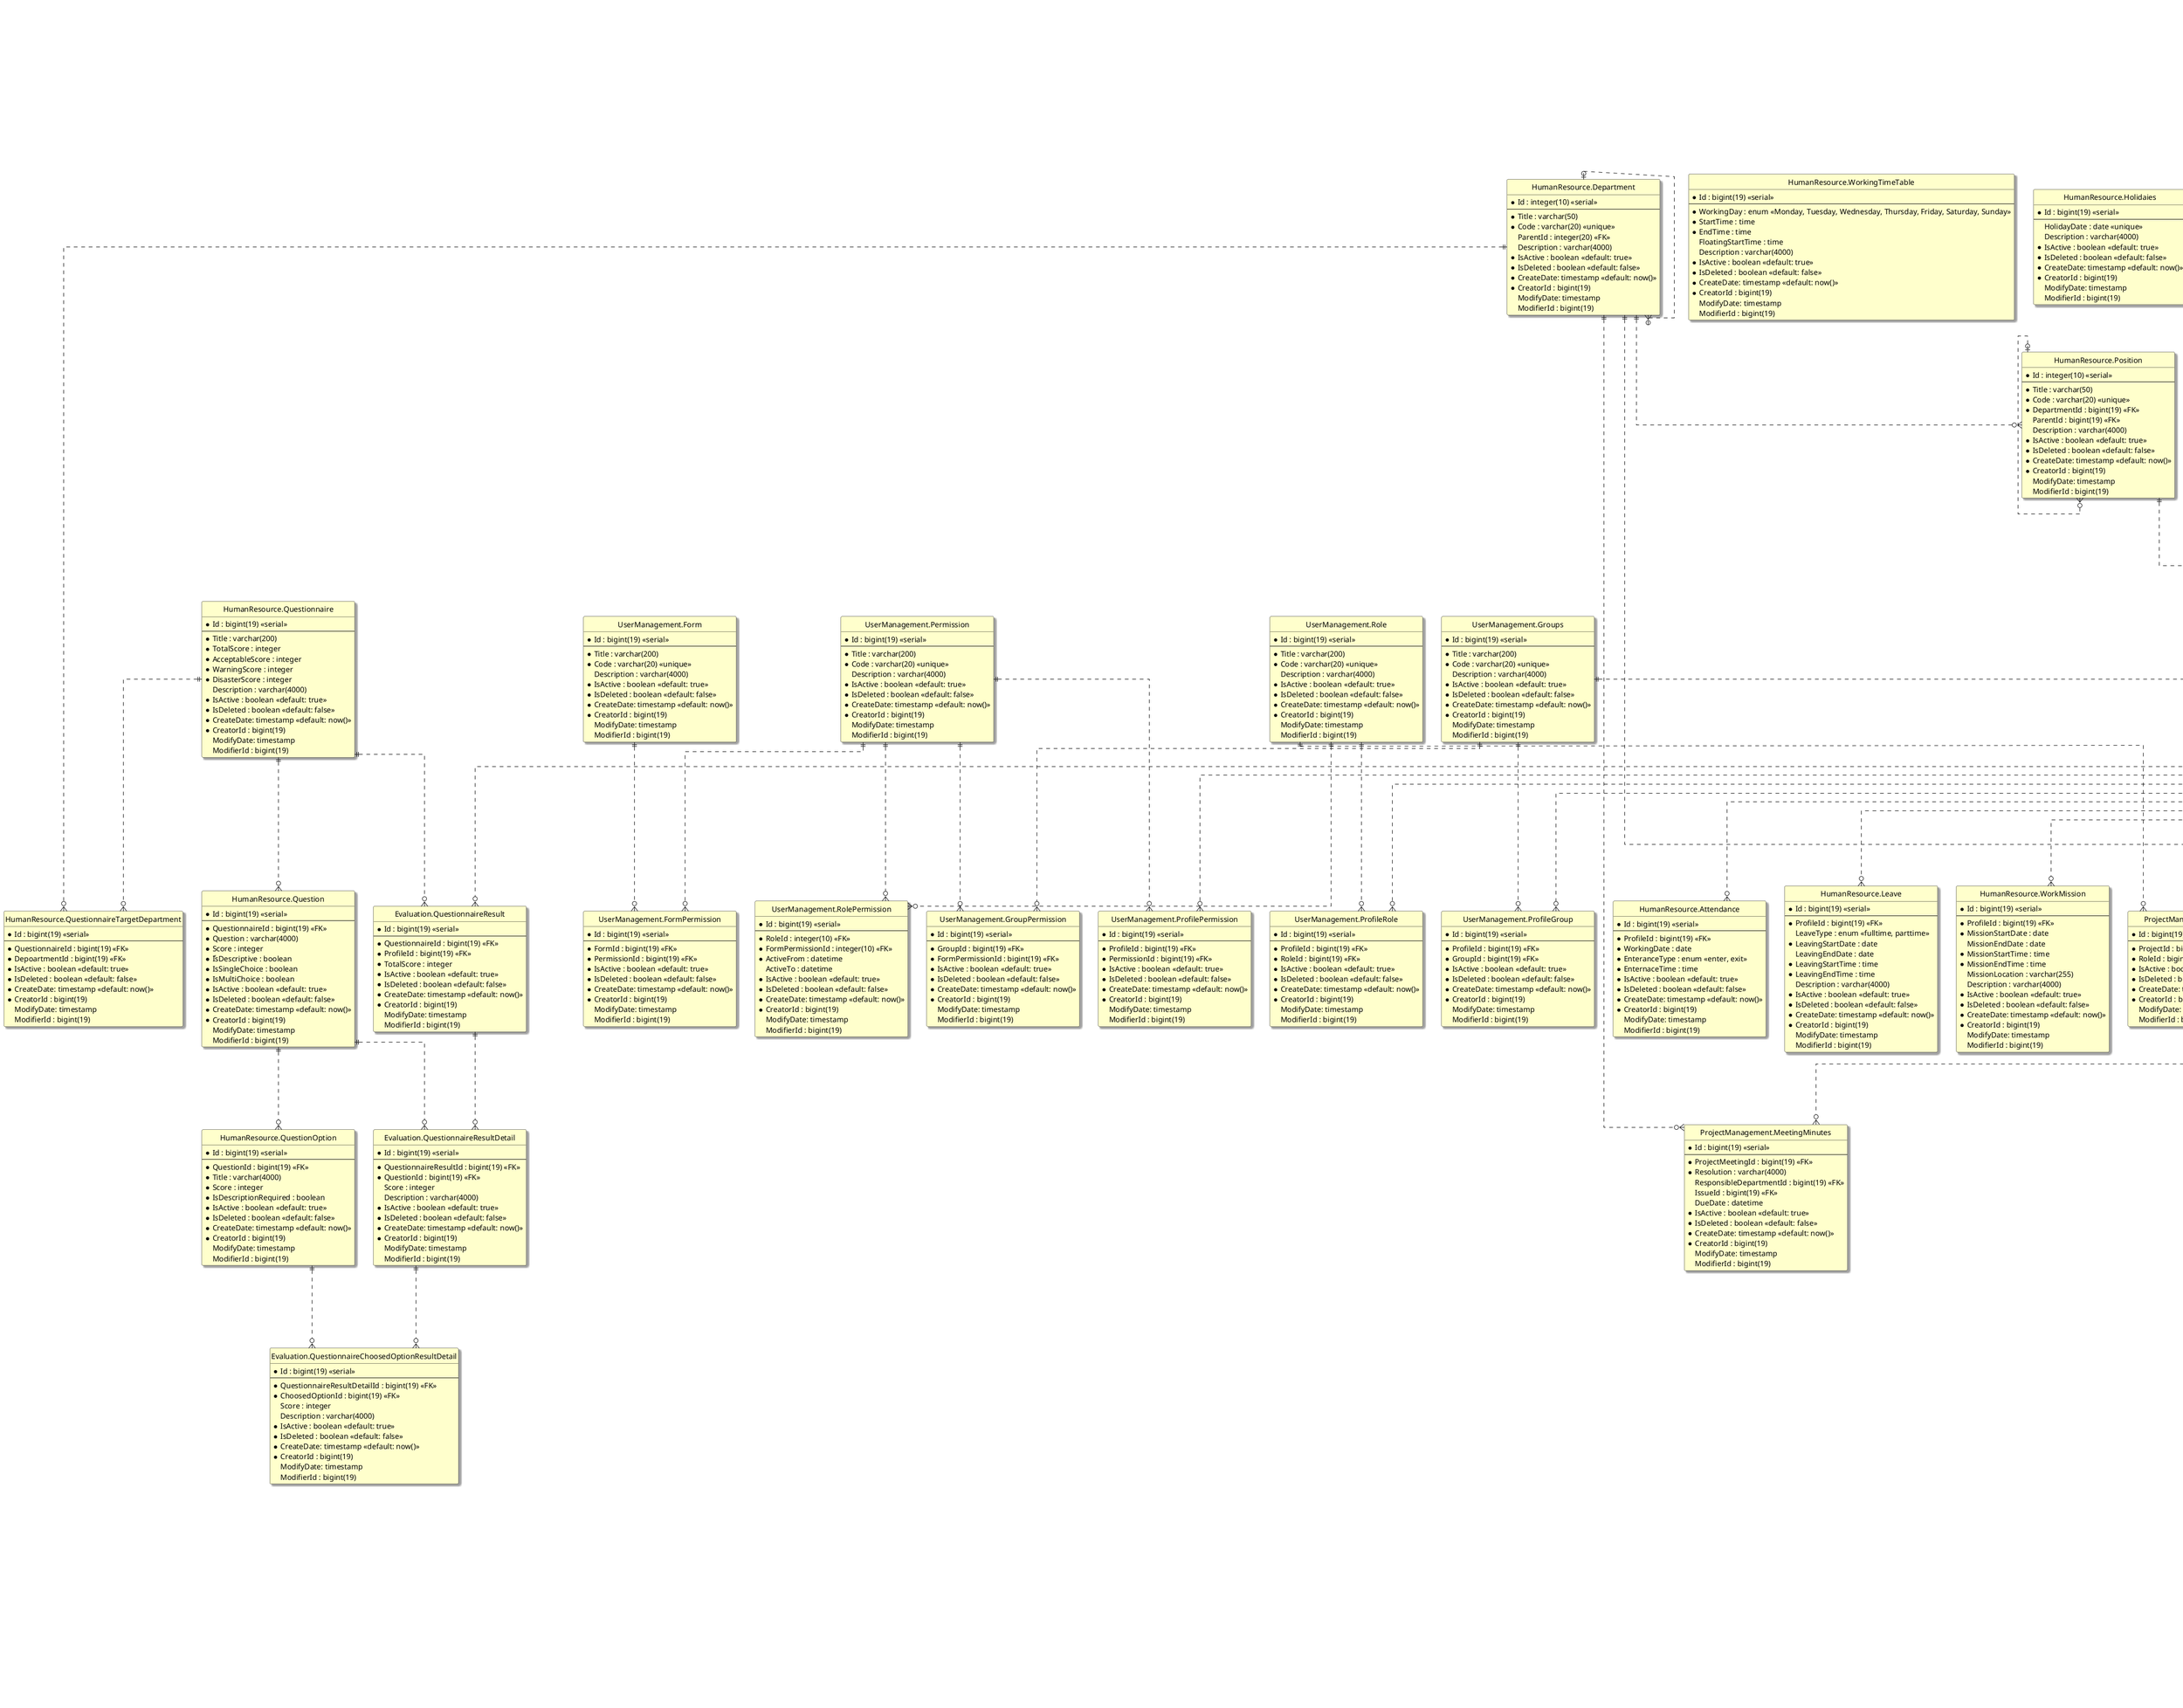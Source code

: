 @startuml
hide circle
skinparam classBackgroundColor #Business
skinparam linetype ortho
skinparam Shadowing True
skinparam TitleFontSize 72pt

title Horizon Research Project (HRP) \n Entity Relationship Diagram \n Version 25.6.4

entity "Basic.EducationLevel" as educationLevel {
  *Id : bigint(19) <<serial>>
  --
  *Title : varchar(200)
  *Code : varchar(20) <<unique>>
  Description : varchar(4000)
  *IsActive : boolean <<default: true>>
  *IsDeleted : boolean <<default: false>>
  *CreateDate: timestamp <<default: now()>>
  *CreatorId : bigint(19)
  ModifyDate: timestamp
  ModifierId : bigint(19)
}

entity "Basic.Priority" as priority {
  *Id : bigint(19) <<serial>>
  --
  *Title : varchar(200)
  *Code : varchar(20) <<unique>>
  *Ordering : integer
  *Color : varchar(7)
  Description : varchar(4000)
  *IsActive : boolean <<default: true>>
  *IsDeleted : boolean <<default: false>>
  *CreateDate: timestamp <<default: now()>>
  *CreatorId : bigint(19)
  ModifyDate: timestamp
  ModifierId : bigint(19)
}

entity "Basic.IssueType" as issueType {
  *Id : bigint(19) <<serial>>
  --
  *Title : varchar(200)
  *Code : varchar(20) <<unique>>
  *IconAddress : varchar(1000)
  *Color : varchar(7)
  Description : varchar(4000)
  *IsActive : boolean <<default: true>>
  *IsDeleted : boolean <<default: false>>
  *CreateDate: timestamp <<default: now()>>
  *CreatorId : bigint(19)
  ModifyDate: timestamp
  ModifierId : bigint(19)
}

entity "Basic.Status" as status {
  *Id : bigint(19) <<serial>>
  --
  *Title : varchar(200)
  *Code : varchar(20) <<unique>>
  Description : varchar(4000)
  *Color : varchar(7)
  *IsToDo : boolean
  *IsInProgress : boolean
  *IsDone : boolean
  *IsActive : boolean <<default: true>>
  *IsDeleted : boolean <<default: false>>
  *CreateDate: timestamp <<default: now()>>
  *CreatorId : bigint(19)
  ModifyDate: timestamp
  ModifierId : bigint(19)
}

entity "Basic.Resolvation" as resolvation {
  *Id : bigint(19) <<serial>>
  --
  *Title : varchar(200)
  *Code : varchar(20) <<unique>>
  Description : varchar(4000)
  *Color : varchar(7)
  *IsResolved : boolean
  *IsActive : boolean <<default: true>>
  *IsDeleted : boolean <<default: false>>
  *CreateDate: timestamp <<default: now()>>
  *CreatorId : bigint(19)
  ModifyDate: timestamp
  ModifierId : bigint(19)
}

entity "Basic.MeetingType" as meetingType {
  *Id : bigint(19) <<serial>>
  --
  *Title : varchar(200)
  *Code : varchar(20) <<unique>>
  Description : varchar(4000)
  *IsActive : boolean <<default: true>>
  *IsDeleted : boolean <<default: false>>
  *CreateDate: timestamp <<default: now()>>
  *CreatorId : bigint(19)
  ModifyDate: timestamp
  ModifierId : bigint(19)
}

entity "Basic.DocumentType" as documentType {
  *Id : bigint(19) <<serial>>
  --
  *Title : varchar(200)
  *Code : varchar(20) <<unique>>
  Description : varchar(4000)
  *IsActive : boolean <<default: true>>
  *IsDeleted : boolean <<default: false>>
  *CreateDate: timestamp <<default: now()>>
  *CreatorId : bigint(19)
  ModifyDate: timestamp
  ModifierId : bigint(19)
}

entity "Basic.FileExtension" as fileExtension {
  *Id : bigint(19) <<serial>>
  --
  *Title : varchar(200)
  *Code : varchar(20) <<unique>>
  Description : varchar(4000)
  *IsActive : boolean <<default: true>>
  *IsDeleted : boolean <<default: false>>
  *CreateDate: timestamp <<default: now()>>
  *CreatorId : bigint(19)
  ModifyDate: timestamp
  ModifierId : bigint(19)
}

entity "Basic.ContractType" as contractType {
  *Id : bigint(19) <<serial>>
  --
  *Title : varchar(200)
  *Code : varchar(20) <<unique>>
  Description : varchar(4000)
  *IsActive : boolean <<default: true>>
  *IsDeleted : boolean <<default: false>>
  *CreateDate: timestamp <<default: now()>>
  *CreatorId : bigint(19)
  ModifyDate: timestamp
  ModifierId : bigint(19)
}

entity "Basic.TimeUnit" as timeUnit {
  *Id : bigint(19) <<serial>>
  --
  *Title : varchar(200)
  *Code : varchar(20) <<unique>>
  BasedOnMillisecond : bigint(19)
  Description : varchar(4000)
  *IsActive : boolean <<default: true>>
  *IsDeleted : boolean <<default: false>>
  *CreateDate: timestamp <<default: now()>>
  *CreatorId : bigint(19)
  ModifyDate: timestamp
  ModifierId : bigint(19)
}

entity "Basic.Currency" as currency {
  *Id : bigint(19) <<serial>>
  --
  *Title : varchar(200)
  *Code : varchar(20) <<unique>>
  *Symbol : varchar(20) <<unique>>
  Description : varchar(4000)
  *IsActive : boolean <<default: true>>
  *IsDeleted : boolean <<default: false>>
  *CreateDate: timestamp <<default: now()>>
  *CreatorId : bigint(19)
  ModifyDate: timestamp
  ModifierId : bigint(19)
}

entity "UserManagement.Role" as role {
  *Id : bigint(19) <<serial>>
  --
  *Title : varchar(200)
  *Code : varchar(20) <<unique>>
  Description : varchar(4000)
  *IsActive : boolean <<default: true>>
  *IsDeleted : boolean <<default: false>>
  *CreateDate: timestamp <<default: now()>>
  *CreatorId : bigint(19)
  ModifyDate: timestamp
  ModifierId : bigint(19)
}

entity "UserManagement.Groups" as groups {
  *Id : bigint(19) <<serial>>
  --
  *Title : varchar(200)
  *Code : varchar(20) <<unique>>
  Description : varchar(4000)
  *IsActive : boolean <<default: true>>
  *IsDeleted : boolean <<default: false>>
  *CreateDate: timestamp <<default: now()>>
  *CreatorId : bigint(19)
  ModifyDate: timestamp
  ModifierId : bigint(19)
}

entity "UserManagement.Permission" as permission {
  *Id : bigint(19) <<serial>>
  --
  *Title : varchar(200)
  *Code : varchar(20) <<unique>>
  Description : varchar(4000)
  *IsActive : boolean <<default: true>>
  *IsDeleted : boolean <<default: false>>
  *CreateDate: timestamp <<default: now()>>
  *CreatorId : bigint(19)
  ModifyDate: timestamp
  ModifierId : bigint(19)
}

entity "UserManagement.Form" as form {
  *Id : bigint(19) <<serial>>
  --
  *Title : varchar(200)
  *Code : varchar(20) <<unique>>
  Description : varchar(4000)
  *IsActive : boolean <<default: true>>
  *IsDeleted : boolean <<default: false>>
  *CreateDate: timestamp <<default: now()>>
  *CreatorId : bigint(19)
  ModifyDate: timestamp
  ModifierId : bigint(19)
}

entity "UserManagement.FormPermission" as formPermission {
  *Id : bigint(19) <<serial>>
  --
  *FormId : bigint(19) <<FK>>
  *PermissionId : bigint(19) <<FK>>
  *IsActive : boolean <<default: true>>
  *IsDeleted : boolean <<default: false>>
  *CreateDate: timestamp <<default: now()>>
  *CreatorId : bigint(19)
  ModifyDate: timestamp
  ModifierId : bigint(19)
}

entity "UserManagement.RolePermission" as rolePermission {
  *Id : bigint(19) <<serial>>
  --
  *RoleId : integer(10) <<FK>>
  *FormPermissionId : integer(10) <<FK>>
  *ActiveFrom : datetime
  ActiveTo : datetime
  *IsActive : boolean <<default: true>>
  *IsDeleted : boolean <<default: false>>
  *CreateDate: timestamp <<default: now()>>
  *CreatorId : bigint(19)
  ModifyDate: timestamp
  ModifierId : bigint(19)
}

entity "UserManagement.GroupPermission" as groupPermission {
  *Id : bigint(19) <<serial>>
  --
  *GroupId : bigint(19) <<FK>>
  *FormPermissionId : bigint(19) <<FK>>
  *IsActive : boolean <<default: true>>
  *IsDeleted : boolean <<default: false>>
  *CreateDate: timestamp <<default: now()>>
  *CreatorId : bigint(19)
  ModifyDate: timestamp
  ModifierId : bigint(19)
}

entity "UserManagement.ProfilePermission" as profilePermission {
  *Id : bigint(19) <<serial>>
  --
  *ProfileId : bigint(19) <<FK>>
  *PermissionId : bigint(19) <<FK>>
  *IsActive : boolean <<default: true>>
  *IsDeleted : boolean <<default: false>>
  *CreateDate: timestamp <<default: now()>>
  *CreatorId : bigint(19)
  ModifyDate: timestamp
  ModifierId : bigint(19)
}

entity "UserManagement.Profile" as profile {
  *Id : bigint(19) <<serial>>
  --
  *FirstName : varchar(200)
  *LastName : varchar(200)
  *Gender : enum <<male, female>>
  *StaffNumber : varchar(20) <<unique>>
  *ActiveFrom : timestamp
  ActiveTo : timestamp
  PositionId : bigint(19) <<FK>>
  Avatar : text
  Birthday : date
  PhoneNumber : varchar(20)
  MobileNumber : varchar(20)
  EmailAddress : varchar(200)
  Address : varchar(1000)
  PostalCode : varchar(20)
  LastLogInDate : timestamp
  LogInCount : integer(10) <<default: 0>>
  WrongLogInCount : integer(10) <<default: 0>>
  *Username : varchar(200) <<unique>>
  *Pass : varchar(255)
  PassSalt : varchar(50)
  *IsActive : boolean <<default: true>>
  *IsDeleted : boolean <<default: false>>
  *CreateDate: timestamp <<default: now()>>
  *CreatorId : bigint(19)
  ModifyDate: timestamp
  ModifierId : bigint(19)
}

entity "UserManagement.ProfileRole" as profileRole {
  *Id : bigint(19) <<serial>>
  --
  *ProfileId : bigint(19) <<FK>>
  *RoleId : bigint(19) <<FK>>
  *IsActive : boolean <<default: true>>
  *IsDeleted : boolean <<default: false>>
  *CreateDate: timestamp <<default: now()>>
  *CreatorId : bigint(19)
  ModifyDate: timestamp
  ModifierId : bigint(19)
}

entity "UserManagement.ProfileGroup" as profileGroup {
  *Id : bigint(19) <<serial>>
  --
  *ProfileId : bigint(19) <<FK>>
  *GroupId : bigint(19) <<FK>>
  *IsActive : boolean <<default: true>>
  *IsDeleted : boolean <<default: false>>
  *CreateDate: timestamp <<default: now()>>
  *CreatorId : bigint(19)
  ModifyDate: timestamp
  ModifierId : bigint(19)
}

entity "HumanResource.Department" as department {
  *Id : integer(10) <<serial>>
  --
  *Title : varchar(50)
  *Code : varchar(20) <<unique>>
  ParentId : integer(20) <<FK>>
  Description : varchar(4000)
  *IsActive : boolean <<default: true>>
  *IsDeleted : boolean <<default: false>>
  *CreateDate: timestamp <<default: now()>>
  *CreatorId : bigint(19)
  ModifyDate: timestamp
  ModifierId : bigint(19)
}

entity "HumanResource.Position" as position {
  *Id : integer(10) <<serial>>
  --
  *Title : varchar(50)
  *Code : varchar(20) <<unique>>
  *DepartmentId : bigint(19) <<FK>>
  ParentId : bigint(19) <<FK>>
  Description : varchar(4000)
  *IsActive : boolean <<default: true>>
  *IsDeleted : boolean <<default: false>>
  *CreateDate: timestamp <<default: now()>>
  *CreatorId : bigint(19)
  ModifyDate: timestamp
  ModifierId : bigint(19)
}

entity "HumanResource.ProfileEducation" as profileEducation {
  *Id : bigint(19) <<serial>>
  --
  *ProfileId : bigint(19) <<FK>>
  *EducatioLevelId : bigint(19) <<FK>>
  DocumentId : bigint(19) <<FK>>
  *Title : varchar(255)
  CollegeName : varchar(255)
  StartDate : date
  EndDate : date
  Description : varchar(4000)
  *IsActive : boolean <<default: true>>
  *IsDeleted : boolean <<default: false>>
  *CreateDate: timestamp <<default: now()>>
  *CreatorId : bigint(19)
  ModifyDate: timestamp
  ModifierId : bigint(19)
}

entity "HumanResource.ProfileJobExperience" as profileJobExperience {
  *Id : bigint(19) <<serial>>
  --
  *ProfileId : bigint(19) <<FK>>
  *JobTitle : varchar(200)
  *CompanyName : varchar(200)
  StartDate : date
  EndDate : date
  Description : varchar(4000)
  *IsActive : boolean <<default: true>>
  *IsDeleted : boolean <<default: false>>
  *CreateDate: timestamp <<default: now()>>
  *CreatorId : bigint(19)
  ModifyDate: timestamp
  ModifierId : bigint(19)
}

entity "HumanResource.ProfileCertificate" as profileCertificate {
  *Id : bigint(19) <<serial>>
  --
  *ProfileId : bigint(19) <<FK>>
  *Title : varchar(200)
  *InstituteName : varchar(200)
  StartDate : date
  EndDate : date
  HasCertificate : boolean
  Description : varchar(4000)
  *IsActive : boolean <<default: true>>
  *IsDeleted : boolean <<default: false>>
  *CreateDate: timestamp <<default: now()>>
  *CreatorId : bigint(19)
  ModifyDate: timestamp
  ModifierId : bigint(19)
}

entity "HumanResource.WorkingTimeTable" as workingTimeTable { 
  *Id : bigint(19) <<serial>>
  --
  *WorkingDay : enum <<Monday, Tuesday, Wednesday, Thursday, Friday, Saturday, Sunday>>
  *StartTime : time
  *EndTime : time
  FloatingStartTime : time
  Description : varchar(4000)
  *IsActive : boolean <<default: true>>
  *IsDeleted : boolean <<default: false>>
  *CreateDate: timestamp <<default: now()>>
  *CreatorId : bigint(19)
  ModifyDate: timestamp
  ModifierId : bigint(19)
}

entity "HumanResource.Holidaies" as holidaies {
  *Id : bigint(19) <<serial>>
  --
  HolidayDate : date <<unique>> 
  Description : varchar(4000)
  *IsActive : boolean <<default: true>>
  *IsDeleted : boolean <<default: false>>
  *CreateDate: timestamp <<default: now()>>
  *CreatorId : bigint(19)
  ModifyDate: timestamp
  ModifierId : bigint(19)
}

entity "HumanResource.Attendance" as attendance {
  *Id : bigint(19) <<serial>>
  --
  *ProfileId : bigint(19) <<FK>>
  *WorkingDate : date
  *EnteranceType : enum <<enter, exit>>
  *EnternaceTime : time
  *IsActive : boolean <<default: true>>
  *IsDeleted : boolean <<default: false>>
  *CreateDate: timestamp <<default: now()>>
  *CreatorId : bigint(19)
  ModifyDate: timestamp
  ModifierId : bigint(19)
}

entity "HumanResource.Leave" as leave {
  *Id : bigint(19) <<serial>>
  --
  *ProfileId : bigint(19) <<FK>>
  LeaveType : enum <<fulltime, parttime>>
  *LeavingStartDate : date
  LeavingEndDate : date
  *LeavingStartTime : time
  *LeavingEndTime : time
  Description : varchar(4000)
  *IsActive : boolean <<default: true>>
  *IsDeleted : boolean <<default: false>>
  *CreateDate: timestamp <<default: now()>>
  *CreatorId : bigint(19)
  ModifyDate: timestamp
  ModifierId : bigint(19)
}

entity "HumanResource.WorkMission" as workMission {
  *Id : bigint(19) <<serial>>
  --
  *ProfileId : bigint(19) <<FK>>
  *MissionStartDate : date
  MissionEndDate : date
  *MissionStartTime : time
  *MissionEndTime : time
  MissionLocation : varchar(255)
  Description : varchar(4000)
  *IsActive : boolean <<default: true>>
  *IsDeleted : boolean <<default: false>>
  *CreateDate: timestamp <<default: now()>>
  *CreatorId : bigint(19)
  ModifyDate: timestamp
  ModifierId : bigint(19)
}

entity "HumanResource.Questionnaire" as questionnaire {
  *Id : bigint(19) <<serial>>
  --
  *Title : varchar(200)
  *TotalScore : integer
  *AcceptableScore : integer
  *WarningScore : integer
  *DisasterScore : integer
  Description : varchar(4000)
  *IsActive : boolean <<default: true>>
  *IsDeleted : boolean <<default: false>>
  *CreateDate: timestamp <<default: now()>>
  *CreatorId : bigint(19)
  ModifyDate: timestamp
  ModifierId : bigint(19)
}

entity "HumanResource.QuestionnaireTargetDepartment" as questionnaireTargetDepartment {
  *Id : bigint(19) <<serial>>
  --
  *QuestionnaireId : bigint(19) <<FK>>
  *DepoartmentId : bigint(19) <<FK>>
  *IsActive : boolean <<default: true>>
  *IsDeleted : boolean <<default: false>>
  *CreateDate: timestamp <<default: now()>>
  *CreatorId : bigint(19)
  ModifyDate: timestamp
  ModifierId : bigint(19)
}

entity "HumanResource.Question" as question {
  *Id : bigint(19) <<serial>>
  --
  *QuestionnaireId : bigint(19) <<FK>>
  *Question : varchar(4000)
  *Score : integer
  *ّIsDescriptive : boolean
  *IsSingleChoice : boolean
  *IsMultiChoice : boolean
  *IsActive : boolean <<default: true>>
  *IsDeleted : boolean <<default: false>>
  *CreateDate: timestamp <<default: now()>>
  *CreatorId : bigint(19)
  ModifyDate: timestamp
  ModifierId : bigint(19)
}

entity "HumanResource.QuestionOption" as questionOption {
  *Id : bigint(19) <<serial>>
  --
  *QuestionId : bigint(19) <<FK>>
  *Title : varchar(4000)
  *Score : integer
  *IsDescriptionRequired : boolean
  *IsActive : boolean <<default: true>>
  *IsDeleted : boolean <<default: false>>
  *CreateDate: timestamp <<default: now()>>
  *CreatorId : bigint(19)
  ModifyDate: timestamp
  ModifierId : bigint(19)
}

entity "DocumentManagement.Document" as document {
  *Id : bigint(19) <<serial>>
  --
  *TableName : varchar(255)
  *TableId : bigint(19)
  *DocumentTypeId : bigint(19) <<FK>>
  *FileExtensionId : bigint(19) <<FK>>
  *FileAddress: varchar(4000)
  *IsActive : boolean <<default: true>>
  *IsDeleted : boolean <<default: false>>
  *CreateDate: timestamp <<default: now()>>
  *CreatorId : bigint(19)
  ModifyDate: timestamp
  ModifierId : bigint(19)
}

entity "DocumentManagement.ProjectWorkflowDocumentType" as projectWorkflowDocumentType {
  *Id : bigint(19) <<serial>>
  --
  *DocumentTypeId : bigint(19) <<FK>> <<composite unique>>
  *ProjectWorkflowId : bigint(19) <<FK>> <<composite unique>>
  *IsActive : boolean <<default: true>>
  *IsDeleted : boolean <<default: false>>
  *CreateDate: timestamp <<default: now()>>
  *CreatorId : bigint(19)
  ModifyDate: timestamp
  ModifierId : bigint(19)
}

entity "ProjectManagement.Project" as project {
  *Id : bigint(19) <<serial>>
  --
  *Code : varchar(20) <<unique>>
  *Title : varchar(200)
  Description : varchar(4000)
  StartDate : date
  EndDate : date
  *IsActive : boolean <<default: true>>
  *IsDeleted : boolean <<default: false>>
  *CreateDate: timestamp <<default: now()>>
  *CreatorId : bigint(19)
  ModifyDate: timestamp
  ModifierId : bigint(19)
}

entity "ProjectManagement.ProjectProfileMember" as projectProfileMember {
  *Id : bigint(19) <<serial>>
  --
  *ProjectId : bigint(19) <<FK>> <<composite unique>>
  *ProfileId : bigint(19) <<FK>> <<composite unique>>
  *IsProjectManager : boolean
  *IsActive : boolean <<default: true>>
  *IsDeleted : boolean <<default: false>>
  *CreateDate: timestamp <<default: now()>>
  *CreatorId : bigint(19)
  ModifyDate: timestamp
  ModifierId : bigint(19)
}

entity "ProjectManagement.ProjectGroupMember" as projectGroupMember {
  *Id : bigint(19) <<serial>>
  --
  *ProjectId : bigint(19) <<FK>> <<composite unique>>
  *GroupId : bigint(19) <<FK>> <<composite unique>>
  *IsActive : boolean <<default: true>>
  *IsDeleted : boolean <<default: false>>
  *CreateDate: timestamp <<default: now()>>
  *CreatorId : bigint(19)
  ModifyDate: timestamp
  ModifierId : bigint(19)
}

entity "ProjectManagement.ProjectRoleMember" as projectRoleMember {
  *Id : bigint(19) <<serial>>
  --
  *ProjectId : bigint(19) <<FK>> <<composite unique>>
  *RoleId : bigint(19) <<FK>> <<composite unique>>
  *IsActive : boolean <<default: true>>
  *IsDeleted : boolean <<default: false>>
  *CreateDate: timestamp <<default: now()>>
  *CreatorId : bigint(19)
  ModifyDate: timestamp
  ModifierId : bigint(19)
}

entity "ProjectManagement.ProjectDepartmentMember" as projectDepartmentMember {
  *Id : bigint(19) <<serial>>
  --
  *ProjectId : bigint(19) <<FK>> <<composite unique>>
  *DepartmentId : bigint(19) <<FK>> <<composite unique>>
  *IsActive : boolean <<default: true>>
  *IsDeleted : boolean <<default: false>>
  *CreateDate: timestamp <<default: now()>>
  *CreatorId : bigint(19)
  ModifyDate: timestamp
  ModifierId : bigint(19)
}

entity "ProjectManagement.ProjectWorkflow" as projectWorkflow {
  *Id : bigint(19) <<serial>>
  --
  *ProjectId : bigint(19) <<FK>>
  *Code : varchar(20) <<unique>>
  *Title : varchar(200)
  Description : varchar(4000)
  *IsActive : boolean <<default: true>>
  *IsDeleted : boolean <<default: false>>
  *CreateDate: timestamp <<default: now()>>
  *CreatorId : bigint(19)
  ModifyDate: timestamp
  ModifierId : bigint(19)
}

entity "ProjectManagement.ProjectWorkflowStatus" as projectWorkflowStatus {
  *Id : bigint(19) <<serial>>
  --
  *ProjectWorkflowId : bigint(19) <<FK>>
  *StatusId : bigint(19) <<FK>>
  *IsActive : boolean <<default: true>>
  *IsDeleted : boolean <<default: false>>
  *CreateDate: timestamp <<default: now()>>
  *CreatorId : bigint(19)
  ModifyDate: timestamp
  ModifierId : bigint(19)
}

entity "ProjectManagement.ProjectWorkflowResolvation" as projectWorkflowResolvation {
  *Id : bigint(19) <<serial>>
  --
  *ProjectWorkflowId : bigint(19) <<FK>>
  *ResolvationId : bigint(19) <<FK>>
  *IsActive : boolean <<default: true>>
  *IsDeleted : boolean <<default: false>>
  *CreateDate: timestamp <<default: now()>>
  *CreatorId : bigint(19)
  ModifyDate: timestamp
  ModifierId : bigint(19)
}

entity "ProjectManagement.ProjectWorkflowProgress" as projectWorkflowProgress {
  *Id : bigint(19) <<serial>>
  --
  *Title : varchar(255)
  StartProjectWorkflowStatusId : bigint(19) <<FK>>
  *IsFromStartPoint : boolean
  *CanBeStartedFromAnyStatus : boolean
  EndProjectWorkflowStatusId : bigint(19) <<FK>>
  *IsWorkflowEndPoint : boolean
  *IsActive : boolean <<default: true>>
  *IsDeleted : boolean <<default: false>>
  *CreateDate: timestamp <<default: now()>>
  *CreatorId : bigint(19)
  ModifyDate: timestamp
  ModifierId : bigint(19)
}

entity "ProjectManagement.Issue" as issue {
  *Id : bigint(19) <<serial>>
  --
  *ProjectId : bigint(19) <<FK>>
  AssigneeId : bigint(19) <<FK>>
  *Code : varchar(20) <<unique>>
  *Title : varchar(200)
  Description : varchar(4000)
  DueDate : date
  PriorityId : bigint(19) <<FK>>
  *IssueTypeId : bigint(19) <<FK>>
  *CuurentStatusId : bigint(19) <<FK>>
  *CurrentResolvationId : bigint(19) <<FK>>
  *IsActive : boolean <<default: true>>
  *IsDeleted : boolean <<default: false>>
  *CreateDate: timestamp <<default: now()>>
  *CreatorId : bigint(19)
  ModifyDate: timestamp
  ModifierId : bigint(19)
}

entity "ProjectManagement.IssueComment" as issueComment {
  *Id : bigint(19) <<serial>>
  --
  *IssueId : bigint(19) <<FK>>
  *CommentText : varchar(4000)
  *IsActive : boolean <<default: true>>
  *IsDeleted : boolean <<default: false>>
  *CreateDate: timestamp <<default: now()>>
  *CreatorId : bigint(19)
  ModifyDate: timestamp
  ModifierId : bigint(19)
}

entity "ProjectManagement.IssueAttachment" as issueAttachment {
  *Id : bigint(19) <<serial>>
  --
  *IssueId : bigint(19) <<FK>> <<composite unique>>
  *DocumentId : bigint(19) <<FK>> <<composite unique>>
  *IsActive : boolean <<default: true>>
  *IsDeleted : boolean <<default: false>>
  *CreateDate: timestamp <<default: now()>>
  *CreatorId : bigint(19)
  ModifyDate: timestamp
  ModifierId : bigint(19)
}

entity "ProjectManagement.ProjectRelease" as release {
  *Id : bigint(19) <<serial>>
  --
  *ProjectId : bigint(19) <<FK>>
  *VersionNumber : varchar(20) <<unique>>
  ReleaseDate : date
  Description : varchar(4000)
  *IsActive : boolean <<default: true>>
  *IsDeleted : boolean <<default: false>>
  *CreateDate: timestamp <<default: now()>>
  *CreatorId : bigint(19)
  ModifyDate: timestamp
  ModifierId : bigint(19)
}

entity "ProjectManagement.ProjectReleaseIssue" as releaseIssue {
  *Id : bigint(19) <<serial>>
  --
  *ProjectReleaseId : bigint(19) <<FK>> <<composite unique>>
  *IssueId : bigint(19) <<FK>> <<composite unique>>
  IsFinalized : boolean
  *IsActive : boolean <<default: true>>
  *IsDeleted : boolean <<default: false>>
  *CreateDate: timestamp <<default: now()>>
  *CreatorId : bigint(19)
  ModifyDate: timestamp
  ModifierId : bigint(19)
}

entity "ProjectManagement.WorkLog" as workLog {
  *Id : bigint(19) <<serial>>
  --
  *IssueId : bigint(19) <<FK>>
  *LogDate : date
  *StartWorkTime : time
  *WorkingDuration : float 
  *TimeUnitId : bigint(19) <<FK>>
  Description : varchar(4000)
  *IsActive : boolean <<default: true>>
  *IsDeleted : boolean <<default: false>>
  *CreateDate: timestamp <<default: now()>>
  *CreatorId : bigint(19)
  ModifyDate: timestamp
  ModifierId : bigint(19)
}

entity "DocumentManagement.WorkflowEligibleFileExtension" as workflowEligibleFileExtension {
  *Id : bigint(19) <<serial>>
  --
  *WorkflowId : bigint(19) <<FK>> <<composite unique>>
  *FileExtensionId : bigint(19) <<FK>> <<composite unique>>
  *MaxFileSizeForUpload : integer <<default: 5242880>>
  *IsActive : boolean <<default: true>>
  *IsDeleted : boolean <<default: false>>
  *CreateDate: timestamp <<default: now()>>
  *CreatorId : bigint(19)
  ModifyDate: timestamp
  ModifierId : bigint(19)
}

entity "ProjectManagement.IssueWorkflowHistory" as issueWorkflowHistory {
  *Id : bigint(19) <<serial>>
  --
  *IssueId : bigint(19) <<FK>>
  *StartStatusId : bigint(19) <<FK>>
  *EndStatusId : bigint(19) <<FK>>
  *ProjectWorkflowProgressId : bigint(19) <<FK>>
  ProjectWorkflowResolvationId : bigint(19) <<FK>>
  *IsActive : boolean <<default: true>>
  *IsDeleted : boolean <<default: false>>
  *CreateDate: timestamp <<default: now()>>
  *CreatorId : bigint(19)
  ModifyDate: timestamp
  ModifierId : bigint(19)
}

entity "ProjectManagement.ProjectMeeting" as projectMeeting {
  *Id : bigint(19) <<serial>>
  --
  *ProjectId : bigint(19) <<FK>>
  *MeetingTypeId : bigint(19) <<FK>>
  *MeetingDate : date
  *Title : varchar(255)
  *Location : varchar(255)
  MinutesDocumentId : bigint(19) <<FK>>
  Description : varchar(4000)
  ScheduleStartTime : time
  ScheduleEndTime : time
  ActualStartTime : time
  ActualEndTime : time
  *IsCanncelled : boolean <<default: false>>
  *IsActive : boolean <<default: true>>
  *IsDeleted : boolean <<default: false>>
  *CreateDate: timestamp <<default: now()>>
  *CreatorId : bigint(19)
  ModifyDate: timestamp
  ModifierId : bigint(19)
}

entity "ProjectManagement.MeetingInvitees" as meetingInvitees {
  *Id : bigint(19) <<serial>>
  --
  *ProjectMeetingId : bigint(19) <<FK>>
  *IsFromInsideCompnay : boolean
  ProfileId : bigint(19) <<FK>>
  InviteeFullName : varchar(255)
	InviteeCompanyName : varchar(255)
  IsAttanded : boolean
  *IsActive : boolean <<default: true>>
  *IsDeleted : boolean <<default: false>>
  *CreateDate: timestamp <<default: now()>>
  *CreatorId : bigint(19)
  ModifyDate: timestamp
  ModifierId : bigint(19)
}

entity "ProjectManagement.MeetingMinutes" as meetingMinutes {
  *Id : bigint(19) <<serial>>
  --
  *ProjectMeetingId : bigint(19) <<FK>>
  *Resolution : varchar(4000)
  ResponsibleDepartmentId : bigint(19) <<FK>>
  IssueId : bigint(19) <<FK>>
  DueDate : datetime
  *IsActive : boolean <<default: true>>
  *IsDeleted : boolean <<default: false>>
  *CreateDate: timestamp <<default: now()>>
  *CreatorId : bigint(19)
  ModifyDate: timestamp
  ModifierId : bigint(19)
}

entity "Finance.StaffContract" as staffContract {
  *Id : bigint(19) <<serial>>
  --
  *ProfileId : bigint(19) <<FK>>
  *ContractTypeId : bigint(19) <<FK>>
  *StartDate : date
  *EndDate : date
  *Title : varchar(200)
  Description : varchar(4000)
  AutoRenewal : boolean
  *IsActive : boolean <<default: true>>
  *IsDeleted : boolean <<default: false>>
  *CreateDate: timestamp <<default: now()>>
  *CreatorId : bigint(19)
  ModifyDate: timestamp
  ModifierId : bigint(19)
}

entity "Finance.ContractSalaryItem" as contractSalaryItem {
  *Id : bigint(19) <<serial>>
  --
  *StaffContractId : bigint(19) <<FK>>
  *Title : varchar(200)
  *Amount : numeric(22,2)
  *CurrencyId : bigint(19) <<FK>>
  Description : varchar(4000)
  *CalculationTimeUnitId : bigint(19) <<FK>>
  *IsActive : boolean <<default: true>>
  *IsDeleted : boolean <<default: false>>
  *CreateDate: timestamp <<default: now()>>
  *CreatorId : bigint(19)
  ModifyDate: timestamp
  ModifierId : bigint(19)
}

entity "Finance.ContractDeductionItem" as contractDeductionItem {
  *Id : bigint(19) <<serial>>
  --
  *StaffContractId : bigint(19) <<FK>>
  *Title : varchar(200)
  *CalculationType : enum <<percentage, fixedAmount>>
  DeductionPercentage : numeric(3,2) <<from 0 until 100>>
  FixedAmount : numeric(22,2)
  FixedAmountCurrencyId : bigint(19) <<FK>>
  Description : varchar(4000)
  *CalculationTimeUnitId : bigint(19) <<FK>>
  *IsActive : boolean <<default: true>>
  *IsDeleted : boolean <<default: false>>
  *CreateDate: timestamp <<default: now()>>
  *CreatorId : bigint(19)
  ModifyDate: timestamp
  ModifierId : bigint(19)
}

entity "Finance.Supplier" as supplier {
  *Id : bigint(19) <<serial>>
  --
  *Title : varchar(255)
  Description : varchar(4000)
  Address : varchar(4000)
  PhoneNumber : varchar(20)
  MobileNumber : varchar(20)
  Email : varchar(100)
  PostalCode : varchar(20)
  *IsActive : boolean <<default: true>>
  *IsDeleted : boolean <<default: false>>
  *CreateDate: timestamp <<default: now()>>
  *CreatorId : bigint(19)
  ModifyDate: timestamp
  ModifierId : bigint(19)
}

entity "Finance.CostReceipt" as costReceipt {
  *Id : bigint(19) <<serial>>
  --
  *SupplierId : bigint(19) <<FK>>
  *DocumentId : bigint(19) <<FK>>
  *ReceiptDate : date
  *TotalAmount : numeric(22,2)
  *CurrencyId : bigint(19) <<FK>>
  Description : varchar(4000)
  *IsActive : boolean <<default: true>>
  *IsDeleted : boolean <<default: false>>
  *CreateDate: timestamp <<default: now()>>
  *CreatorId : bigint(19)
  ModifyDate: timestamp
  ModifierId : bigint(19)
}

entity "Finance.CostReceiptItem" as costReceiptItem {
  *Id : bigint(19) <<serial>>
  --
  *CostReceiptId : bigint(19) <<FK>>
  *ItemTitle : varchar(255)
  *UnitAmount : numeric(22,2)
  *CurrencyId : bigint(19) <<FK>>
  *Quantity : float
  Description : varchar(4000)
  *IsActive : boolean <<default: true>>
  *IsDeleted : boolean <<default: false>>
  *CreateDate: timestamp <<default: now()>>
  *CreatorId : bigint(19)
  ModifyDate: timestamp
  ModifierId : bigint(19)
}

entity "Finance.ProjectDirectCostItem" as projectDirectCostItem {
  *Id : bigint(19) <<serial>>
  --
  *ProjectId : bigint(19) <<FK>>
  *CostReceiptItemId : bigint(19) <<FK>>
  Description : varchar(4000)
  *IsActive : boolean <<default: true>>
  *IsDeleted : boolean <<default: false>>
  *CreateDate: timestamp <<default: now()>>
  *CreatorId : bigint(19)
  ModifyDate: timestamp
  ModifierId : bigint(19)
}

entity "Finance.CostPaymentReceipt" as costPaymentReceipt {
  *Id : bigint(19) <<serial>>
  --
  *CostReceiptId : bigint(19) <<FK>>
  *DocumentId : bigint(19) <<FK>>
  *Amount : numeric(22,2)
  *CurrencyId : bigint(19) <<FK>>
  *PaymentDate : date
  Description : varchar(4000)
  *IsActive : boolean <<default: true>>
  *IsDeleted : boolean <<default: false>>
  *CreateDate: timestamp <<default: now()>>
  *CreatorId : bigint(19)
  ModifyDate: timestamp
  ModifierId : bigint(19)
}

entity "Finance.SalaryPaymentReceipt" as salaryPaymentReceipt {
  *Id : bigint(19) <<serial>>
  --
  *StaffContractId : bigint(19) <<FK>>
  *DocumentId : bigint(19) <<FK>>
  *Amount : numeric(22,2)
  *CurrencyId : bigint(19) <<FK>>
  *PaymentDate : date
  Description : varchar(4000)
  *IsActive : boolean <<default: true>>
  *IsDeleted : boolean <<default: false>>
  *CreateDate: timestamp <<default: now()>>
  *CreatorId : bigint(19)
  ModifyDate: timestamp
  ModifierId : bigint(19)
}

entity "Finance.StaffAdditionalPaymentReceipt" as staffAdditionalPaymentReceipt {
  *Id : bigint(19) <<serial>>
  --
  *ProfileId : bigint(19) <<FK>>
  *DocumentId : bigint(19) <<FK>>
  *Amount : numeric(22,2)
  *CurrencyId : bigint(19) <<FK>>
  *PaymentDate : date
  Description : varchar(4000)
  *IsActive : boolean <<default: true>>
  *IsDeleted : boolean <<default: false>>
  *CreateDate: timestamp <<default: now()>>
  *CreatorId : bigint(19)
  ModifyDate: timestamp
  ModifierId : bigint(19)
}

entity "Finance.Customer" as customer {
  *Id : bigint(19) <<serial>>
  --
  *Title : varchar(255)
  Description : varchar(4000)
  Address : varchar(4000)
  PhoneNumber : varchar(20)
  MobileNumber : varchar(20)
  Email : varchar(100)
  PostalCode : varchar(20)
  *IsActive : boolean <<default: true>>
  *IsDeleted : boolean <<default: false>>
  *CreateDate: timestamp <<default: now()>>
  *CreatorId : bigint(19)
  ModifyDate: timestamp
  ModifierId : bigint(19)
}

entity "Finance.Contract" as contract {
  *Id : bigint(19) <<serial>>
  --
  *CustomerId : bigint(19) <<FK>>
  *ProjectId : bigint(19) <<FK>>
  StartDate : date
  ScheduledEndDate : date
  RealEndDate : date
  IsDevelopmentContract : boolean
  IsSupportContract : boolean
  TotalAmount : numeric(22,2)
  *CurrencyId : bigint(19) <<FK>>
  Description : varchar(4000)
  *IsActive : boolean <<default: true>>
  *IsDeleted : boolean <<default: false>>
  *CreateDate: timestamp <<default: now()>>
  *CreatorId : bigint(19)
  ModifyDate: timestamp
  ModifierId : bigint(19)
}

entity "Finance.ContractPaymentSchedule" as contractPaymentSchedule {
  *Id : bigint(19) <<serial>>
  --
  *ContractId : bigint(19) <<FK>>
  *PaymentTitle : varchar(255)
  ScheduledDate : date
  *Amount : numeric(22,2)
  *CurrencyId : bigint(19) <<FK>>
  Description : varchar(4000)
  *IsActive : boolean <<default: true>>
  *IsDeleted : boolean <<default: false>>
  *CreateDate: timestamp <<default: now()>>
  *CreatorId : bigint(19)
  ModifyDate: timestamp
  ModifierId : bigint(19)
}


entity "Finance.ContractPaymentReceipt" as contractPaymentReceipt {
  *Id : bigint(19) <<serial>>
  --
  *ContractPaymentScheduleId : bigint(19) <<FK>>
  PaymentDate : date
  ReceiptDocumentId : bigint(19) <<FK>>
  *Amount : numeric(22,2)
  *CurrencyId : bigint(19) <<FK>>
  Description : varchar(4000)
  *IsActive : boolean <<default: true>>
  *IsDeleted : boolean <<default: false>>
  *CreateDate: timestamp <<default: now()>>
  *CreatorId : bigint(19)
  ModifyDate: timestamp
  ModifierId : bigint(19)
}


entity "Evaluation.QuestionnaireResult" as questionnaireResult {
  *Id : bigint(19) <<serial>>
  --
  *QuestionnaireId : bigint(19) <<FK>>
  *ProfileId : bigint(19) <<FK>>
  *TotalScore : integer
  *IsActive : boolean <<default: true>>
  *IsDeleted : boolean <<default: false>>
  *CreateDate: timestamp <<default: now()>>
  *CreatorId : bigint(19)
  ModifyDate: timestamp
  ModifierId : bigint(19)
}

entity "Evaluation.QuestionnaireResultDetail" as questionnaireResultDetail {
  *Id : bigint(19) <<serial>>
  --
  *QuestionnaireResultId : bigint(19) <<FK>>
  *QuestionId : bigint(19) <<FK>>
  Score : integer
  Description : varchar(4000)
  *IsActive : boolean <<default: true>>
  *IsDeleted : boolean <<default: false>>
  *CreateDate: timestamp <<default: now()>>
  *CreatorId : bigint(19)
  ModifyDate: timestamp
  ModifierId : bigint(19)
}

entity "Evaluation.QuestionnaireChoosedOptionResultDetail" as questionnairChoosedOptionResultDetail {
  *Id : bigint(19) <<serial>>
  --
  *QuestionnaireResultDetailId : bigint(19) <<FK>>
  *ChoosedOptionId : bigint(19) <<FK>>
  Score : integer
  Description : varchar(4000)
  *IsActive : boolean <<default: true>>
  *IsDeleted : boolean <<default: false>>
  *CreateDate: timestamp <<default: now()>>
  *CreatorId : bigint(19)
  ModifyDate: timestamp
  ModifierId : bigint(19)
}

entity "Evaluation.CustomerFeedback" as customerFeedback {
  *Id : bigint(19) <<serial>>
  --
  *CustomerId : bigint(19) <<FK>>
  *ProjectId : bigint(19) <<FK>>
  *FeedbackDate : date
  *FeedbackValue : numeric(2,2) <<between 1 and 10>>
  Description : varchar(4000)
  *IsActive : boolean <<default: true>>
  *IsDeleted : boolean <<default: false>>
  *CreateDate: timestamp <<default: now()>>
  *CreatorId : bigint(19)
  ModifyDate: timestamp
  ModifierId : bigint(19)
}

entity "Evaluation.StaffSatisfactionEvaluation" as staffSatisfactionEvaluation {
  *Id : bigint(19) <<serial>>
  --
  *ProfileId : bigint(19) <<FK>>
  *EvalationDate : date
  *EvaluatedValue : numeric(3,2) <<between 1 and 100>>
  Description : varchar(4000)
  *IsActive : boolean <<default: true>>
  *IsDeleted : boolean <<default: false>>
  *CreateDate: timestamp <<default: now()>>
  *CreatorId : bigint(19)
  ModifyDate: timestamp
  ModifierId : bigint(19)
}

entity "Evaluation.ProjectProductivityEvaluation" as projectProductivityEvaluation {
  *Id : bigint(19) <<serial>>
  --
  *ProjectId : bigint(19) <<FK>>
  *EvalationDate : datetime
  *EvaluatedValue : numeric(100,2)
  Description : varchar(4000)
  *IsActive : boolean <<default: true>>
  *IsDeleted : boolean <<default: false>>
  *CreateDate: timestamp <<default: now()>>
  *CreatorId : bigint(19)
  ModifyDate: timestamp
  ModifierId : bigint(19)
}

form ||..o{ formPermission
permission ||..o{ formPermission
role ||..o{ rolePermission
permission ||..o{ rolePermission
groups ||..o{ groupPermission
permission ||..o{ groupPermission
profile ||..o{ profilePermission
permission ||..o{ profilePermission
profile ||..o{ profileRole
role ||..o{ profileRole
profile ||..o{ profileGroup
groups ||..o{ profileGroup
department |o..o{ department
position |o..o{ position
department ||..o{ position
position ||..o{ profile
profile ||..o{ profileEducation
educationLevel ||..o{ profileEducation
profile ||..o{ profileCertificate
profile ||..o{ profileJobExperience
project ||..o{ issue
issueType ||..o{ issue
priority ||..o{ issue
profile ||..o{ issue
projectWorkflowStatus ||..o{ issue
projectWorkflowResolvation ||..o{ issue
project ||..o{ projectWorkflow
projectWorkflow ||..o{ projectWorkflowStatus
projectWorkflowStatus ||..o{ projectWorkflowProgress
projectWorkflowStatus ||..o{ projectWorkflowProgress
issue ||..o{ issueComment
project ||..o{ projectMeeting
profile ||..o{ meetingInvitees
projectMeeting ||..o{ meetingInvitees
department ||..o{ meetingMinutes
projectMeeting ||..o{ meetingMinutes
issue ||..o{ issueAttachment
document ||..o{ issueAttachment
document ||..o{ projectMeeting
meetingType ||..o{ projectMeeting
documentType ||..o{ document
fileExtension ||..o{ document
projectWorkflow ||..o{ workflowEligibleFileExtension
fileExtension ||..o{ workflowEligibleFileExtension
issue ||..o{ workLog
timeUnit ||..o{ workLog
issue ||..o{  issueWorkflowHistory
status ||..o{ issueWorkflowHistory
status ||..o{ issueWorkflowHistory
projectWorkflowProgress ||..o{ issueWorkflowHistory
projectWorkflowResolvation ||..o{ issueWorkflowHistory
questionnaire ||..o{ questionnaireTargetDepartment
department ||..o{ questionnaireTargetDepartment
questionnaire ||..o{ question
question ||..o{ questionOption
questionnaire ||..o{ questionnaireResult
profile ||..o{ questionnaireResult
questionnaireResult ||..o{ questionnaireResultDetail
question ||..o{ questionnaireResultDetail
questionnaireResultDetail ||..o{ questionnairChoosedOptionResultDetail
questionOption ||..o{ questionnairChoosedOptionResultDetail
project ||..o{ release
release ||..o{ releaseIssue
issue ||..o{ releaseIssue
project ||..o{ projectProfileMember
profile ||..o{ projectProfileMember
project ||..o{ projectGroupMember
groups ||..o{ projectGroupMember
project ||..o{ projectRoleMember
role ||..o{ projectRoleMember
project ||..o{ projectDepartmentMember
department ||..o{ projectDepartmentMember
profile ||..o{ attendance
profile ||..o{ leave
profile ||..o{ workMission
contractType ||..o{ staffContract
profile ||..o{ staffContract
staffContract ||..o{ contractSalaryItem
timeUnit ||..o{ contractSalaryItem
currency ||..o{ contractSalaryItem
supplier ||..o{ costReceipt
document ||..o{ costReceipt
currency ||..o{ costReceipt
costReceipt ||..o{ costReceiptItem
currency ||..o{ costReceiptItem
costReceiptItem ||..o{ projectDirectCostItem
project ||..o{ projectDirectCostItem
costReceiptItem ||..o{ projectDirectCostItem
costReceipt ||..o{ costPaymentReceipt
document ||..o{ costPaymentReceipt
currency ||..o{ costPaymentReceipt
staffContract ||..o{ contractDeductionItem
timeUnit ||..o{ contractDeductionItem
currency ||..o{ contractDeductionItem
document ||..o{ salaryPaymentReceipt
staffContract ||..o{ salaryPaymentReceipt
currency ||..o{ salaryPaymentReceipt
projectWorkflow ||..o{ projectWorkflowDocumentType
documentType ||..o{ projectWorkflowDocumentType
document ||..o{ profileEducation
projectWorkflow ||..o{ projectWorkflowResolvation
resolvation ||..o{ projectWorkflowResolvation
profile ||..o{ staffAdditionalPaymentReceipt
document ||..o{ staffAdditionalPaymentReceipt
profile ||..o{ staffSatisfactionEvaluation
project ||..o{ projectProductivityEvaluation
customer ||..o{ contract
project ||..o{ contract
currency ||..o{ contract
customer ||..o{ customerFeedback
project ||..o{ customerFeedback
contract ||..o{ contractPaymentSchedule
currency ||..o{ contractPaymentSchedule
contractPaymentSchedule ||..o{ contractPaymentReceipt
currency ||..o{ contractPaymentReceipt
document ||..o{ contractPaymentReceipt
@enduml